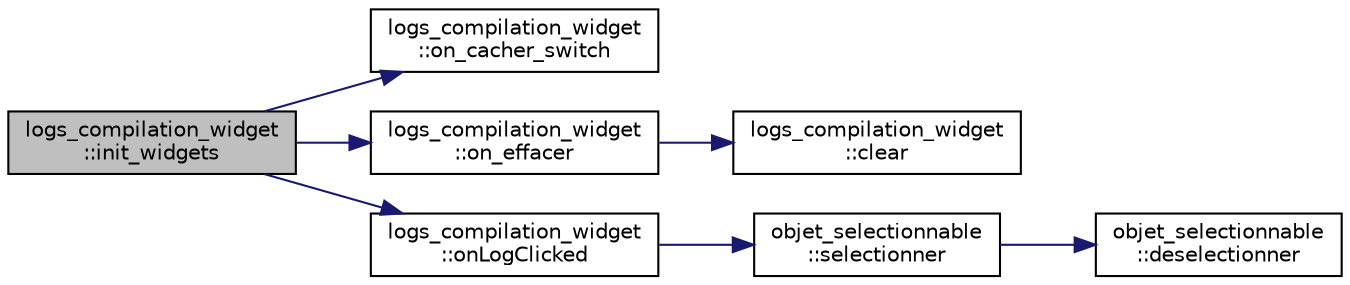 digraph "logs_compilation_widget::init_widgets"
{
  edge [fontname="Helvetica",fontsize="10",labelfontname="Helvetica",labelfontsize="10"];
  node [fontname="Helvetica",fontsize="10",shape=record];
  rankdir="LR";
  Node13 [label="logs_compilation_widget\l::init_widgets",height=0.2,width=0.4,color="black", fillcolor="grey75", style="filled", fontcolor="black"];
  Node13 -> Node14 [color="midnightblue",fontsize="10",style="solid",fontname="Helvetica"];
  Node14 [label="logs_compilation_widget\l::on_cacher_switch",height=0.2,width=0.4,color="black", fillcolor="white", style="filled",URL="$classlogs__compilation__widget.html#a953a7b8f27b36fb645f00d7ca200ac5b"];
  Node13 -> Node15 [color="midnightblue",fontsize="10",style="solid",fontname="Helvetica"];
  Node15 [label="logs_compilation_widget\l::on_effacer",height=0.2,width=0.4,color="black", fillcolor="white", style="filled",URL="$classlogs__compilation__widget.html#a762d235701b30ea56c58cfe728376b41"];
  Node15 -> Node16 [color="midnightblue",fontsize="10",style="solid",fontname="Helvetica"];
  Node16 [label="logs_compilation_widget\l::clear",height=0.2,width=0.4,color="black", fillcolor="white", style="filled",URL="$classlogs__compilation__widget.html#ab85d6c314f810a0974383bfb40e71717"];
  Node13 -> Node17 [color="midnightblue",fontsize="10",style="solid",fontname="Helvetica"];
  Node17 [label="logs_compilation_widget\l::onLogClicked",height=0.2,width=0.4,color="black", fillcolor="white", style="filled",URL="$classlogs__compilation__widget.html#a7309ca28f4c69b1ee2971b65ebf29bc6"];
  Node17 -> Node18 [color="midnightblue",fontsize="10",style="solid",fontname="Helvetica"];
  Node18 [label="objet_selectionnable\l::selectionner",height=0.2,width=0.4,color="black", fillcolor="white", style="filled",URL="$classobjet__selectionnable.html#a645da22be6e3f8747086da238e788fb9"];
  Node18 -> Node19 [color="midnightblue",fontsize="10",style="solid",fontname="Helvetica"];
  Node19 [label="objet_selectionnable\l::deselectionner",height=0.2,width=0.4,color="black", fillcolor="white", style="filled",URL="$classobjet__selectionnable.html#a555085da89b30b07349064bb54a26138"];
}
